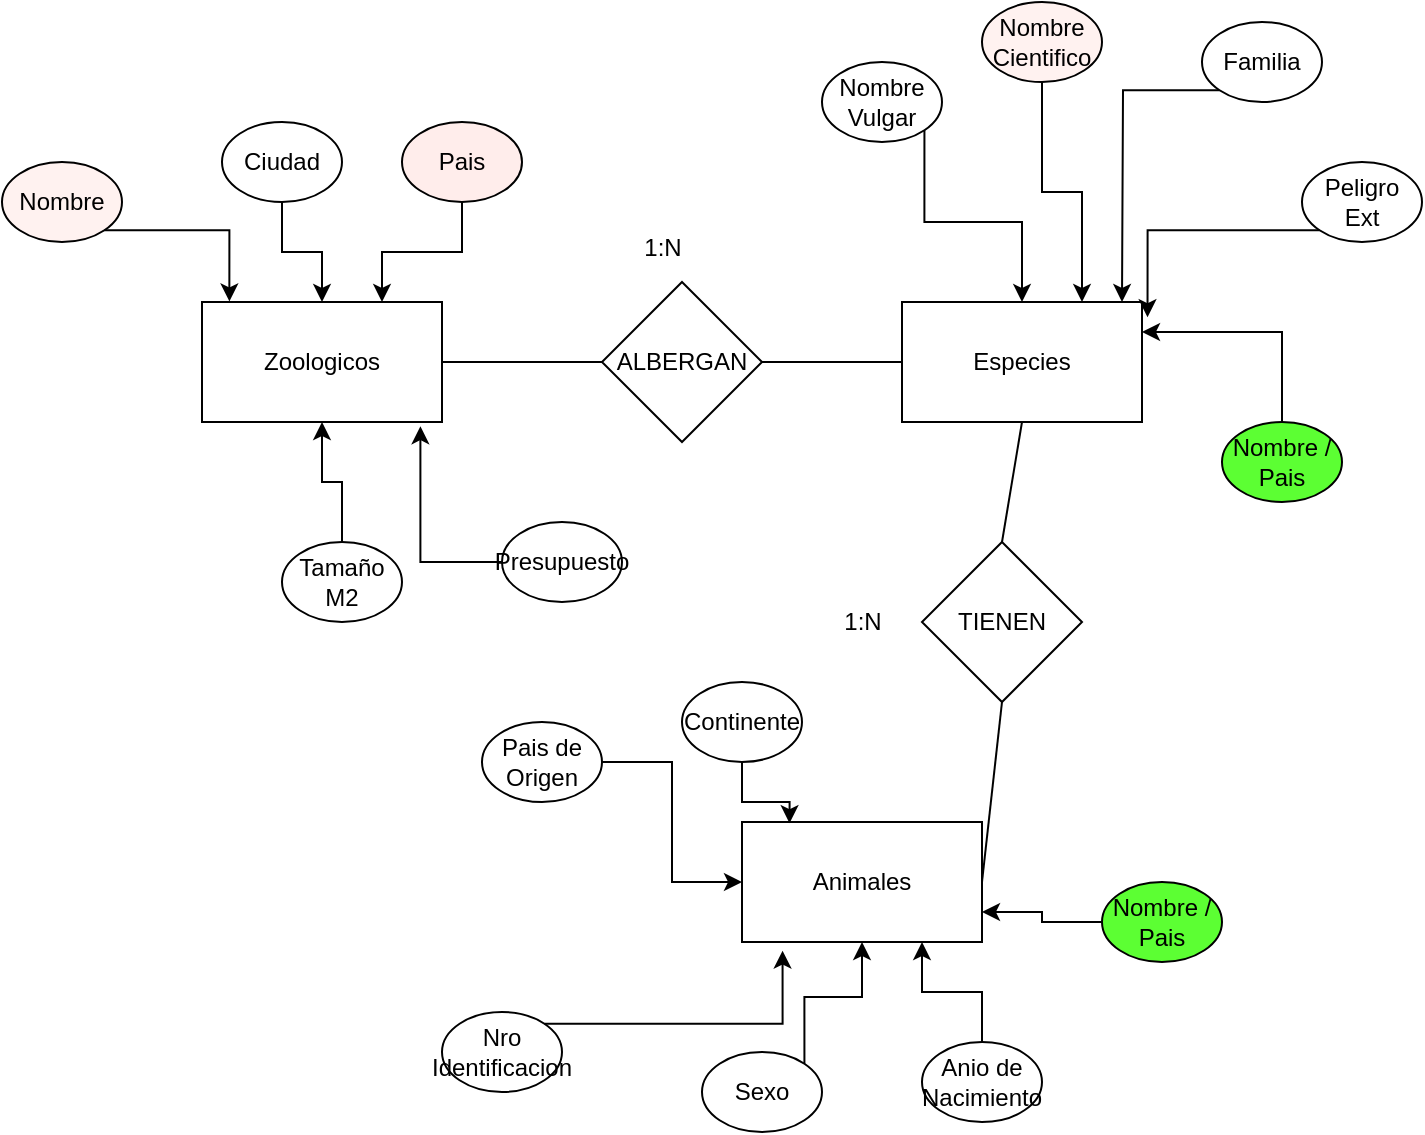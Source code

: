 <mxfile version="24.2.5" type="device">
  <diagram name="Página-1" id="6shjvbmy2iWBIF6uLS9M">
    <mxGraphModel dx="368" dy="481" grid="1" gridSize="10" guides="1" tooltips="1" connect="1" arrows="1" fold="1" page="1" pageScale="1" pageWidth="827" pageHeight="1169" math="0" shadow="0">
      <root>
        <mxCell id="0" />
        <mxCell id="1" parent="0" />
        <mxCell id="TnlG42twosxHgG-mna5g-1" value="Zoologicos" style="rounded=0;whiteSpace=wrap;html=1;" vertex="1" parent="1">
          <mxGeometry x="120" y="190" width="120" height="60" as="geometry" />
        </mxCell>
        <mxCell id="TnlG42twosxHgG-mna5g-2" value="Especies" style="rounded=0;whiteSpace=wrap;html=1;" vertex="1" parent="1">
          <mxGeometry x="470" y="190" width="120" height="60" as="geometry" />
        </mxCell>
        <mxCell id="TnlG42twosxHgG-mna5g-32" style="edgeStyle=orthogonalEdgeStyle;rounded=0;orthogonalLoop=1;jettySize=auto;html=1;entryX=0.5;entryY=0;entryDx=0;entryDy=0;" edge="1" parent="1" source="TnlG42twosxHgG-mna5g-3" target="TnlG42twosxHgG-mna5g-1">
          <mxGeometry relative="1" as="geometry" />
        </mxCell>
        <mxCell id="TnlG42twosxHgG-mna5g-3" value="Ciudad" style="ellipse;whiteSpace=wrap;html=1;" vertex="1" parent="1">
          <mxGeometry x="130" y="100" width="60" height="40" as="geometry" />
        </mxCell>
        <mxCell id="TnlG42twosxHgG-mna5g-31" style="edgeStyle=orthogonalEdgeStyle;rounded=0;orthogonalLoop=1;jettySize=auto;html=1;entryX=0.75;entryY=0;entryDx=0;entryDy=0;" edge="1" parent="1" source="TnlG42twosxHgG-mna5g-4" target="TnlG42twosxHgG-mna5g-1">
          <mxGeometry relative="1" as="geometry" />
        </mxCell>
        <mxCell id="TnlG42twosxHgG-mna5g-4" value="Pais" style="ellipse;whiteSpace=wrap;html=1;fillColor=#FFEDEB;" vertex="1" parent="1">
          <mxGeometry x="220" y="100" width="60" height="40" as="geometry" />
        </mxCell>
        <mxCell id="TnlG42twosxHgG-mna5g-5" value="Nombre" style="ellipse;whiteSpace=wrap;html=1;fillColor=#FFF2F0;" vertex="1" parent="1">
          <mxGeometry x="20" y="120" width="60" height="40" as="geometry" />
        </mxCell>
        <mxCell id="TnlG42twosxHgG-mna5g-8" value="Presupuesto" style="ellipse;whiteSpace=wrap;html=1;" vertex="1" parent="1">
          <mxGeometry x="270" y="300" width="60" height="40" as="geometry" />
        </mxCell>
        <mxCell id="TnlG42twosxHgG-mna5g-36" style="edgeStyle=orthogonalEdgeStyle;rounded=0;orthogonalLoop=1;jettySize=auto;html=1;exitX=0.5;exitY=0;exitDx=0;exitDy=0;entryX=0.5;entryY=1;entryDx=0;entryDy=0;" edge="1" parent="1" source="TnlG42twosxHgG-mna5g-9" target="TnlG42twosxHgG-mna5g-1">
          <mxGeometry relative="1" as="geometry" />
        </mxCell>
        <mxCell id="TnlG42twosxHgG-mna5g-9" value="Tamaño M2" style="ellipse;whiteSpace=wrap;html=1;" vertex="1" parent="1">
          <mxGeometry x="160" y="310" width="60" height="40" as="geometry" />
        </mxCell>
        <mxCell id="TnlG42twosxHgG-mna5g-11" value="ALBERGAN" style="rhombus;whiteSpace=wrap;html=1;" vertex="1" parent="1">
          <mxGeometry x="320" y="180" width="80" height="80" as="geometry" />
        </mxCell>
        <mxCell id="TnlG42twosxHgG-mna5g-30" style="edgeStyle=orthogonalEdgeStyle;rounded=0;orthogonalLoop=1;jettySize=auto;html=1;exitX=1;exitY=1;exitDx=0;exitDy=0;entryX=0.5;entryY=0;entryDx=0;entryDy=0;" edge="1" parent="1" source="TnlG42twosxHgG-mna5g-12" target="TnlG42twosxHgG-mna5g-2">
          <mxGeometry relative="1" as="geometry" />
        </mxCell>
        <mxCell id="TnlG42twosxHgG-mna5g-12" value="Nombre Vulgar" style="ellipse;whiteSpace=wrap;html=1;" vertex="1" parent="1">
          <mxGeometry x="430" y="70" width="60" height="40" as="geometry" />
        </mxCell>
        <mxCell id="TnlG42twosxHgG-mna5g-29" style="edgeStyle=orthogonalEdgeStyle;rounded=0;orthogonalLoop=1;jettySize=auto;html=1;entryX=0.75;entryY=0;entryDx=0;entryDy=0;" edge="1" parent="1" source="TnlG42twosxHgG-mna5g-13" target="TnlG42twosxHgG-mna5g-2">
          <mxGeometry relative="1" as="geometry" />
        </mxCell>
        <mxCell id="TnlG42twosxHgG-mna5g-13" value="Nombre Cientifico" style="ellipse;whiteSpace=wrap;html=1;fillColor=#FFF2F0;" vertex="1" parent="1">
          <mxGeometry x="510" y="40" width="60" height="40" as="geometry" />
        </mxCell>
        <mxCell id="TnlG42twosxHgG-mna5g-28" style="edgeStyle=orthogonalEdgeStyle;rounded=0;orthogonalLoop=1;jettySize=auto;html=1;exitX=0;exitY=1;exitDx=0;exitDy=0;" edge="1" parent="1" source="TnlG42twosxHgG-mna5g-14">
          <mxGeometry relative="1" as="geometry">
            <mxPoint x="580" y="190" as="targetPoint" />
          </mxGeometry>
        </mxCell>
        <mxCell id="TnlG42twosxHgG-mna5g-14" value="Familia" style="ellipse;whiteSpace=wrap;html=1;" vertex="1" parent="1">
          <mxGeometry x="620" y="50" width="60" height="40" as="geometry" />
        </mxCell>
        <mxCell id="TnlG42twosxHgG-mna5g-15" value="Peligro Ext" style="ellipse;whiteSpace=wrap;html=1;" vertex="1" parent="1">
          <mxGeometry x="670" y="120" width="60" height="40" as="geometry" />
        </mxCell>
        <mxCell id="TnlG42twosxHgG-mna5g-16" value="Nro Identificacion" style="ellipse;whiteSpace=wrap;html=1;" vertex="1" parent="1">
          <mxGeometry x="240" y="545" width="60" height="40" as="geometry" />
        </mxCell>
        <mxCell id="TnlG42twosxHgG-mna5g-52" style="edgeStyle=orthogonalEdgeStyle;rounded=0;orthogonalLoop=1;jettySize=auto;html=1;exitX=1;exitY=0;exitDx=0;exitDy=0;entryX=0.5;entryY=1;entryDx=0;entryDy=0;" edge="1" parent="1" source="TnlG42twosxHgG-mna5g-17" target="TnlG42twosxHgG-mna5g-41">
          <mxGeometry relative="1" as="geometry" />
        </mxCell>
        <mxCell id="TnlG42twosxHgG-mna5g-17" value="Sexo" style="ellipse;whiteSpace=wrap;html=1;" vertex="1" parent="1">
          <mxGeometry x="370" y="565" width="60" height="40" as="geometry" />
        </mxCell>
        <mxCell id="TnlG42twosxHgG-mna5g-53" style="edgeStyle=orthogonalEdgeStyle;rounded=0;orthogonalLoop=1;jettySize=auto;html=1;entryX=0.75;entryY=1;entryDx=0;entryDy=0;" edge="1" parent="1" source="TnlG42twosxHgG-mna5g-18" target="TnlG42twosxHgG-mna5g-41">
          <mxGeometry relative="1" as="geometry" />
        </mxCell>
        <mxCell id="TnlG42twosxHgG-mna5g-18" value="Anio de Nacimiento" style="ellipse;whiteSpace=wrap;html=1;" vertex="1" parent="1">
          <mxGeometry x="480" y="560" width="60" height="40" as="geometry" />
        </mxCell>
        <mxCell id="TnlG42twosxHgG-mna5g-50" style="edgeStyle=orthogonalEdgeStyle;rounded=0;orthogonalLoop=1;jettySize=auto;html=1;entryX=0;entryY=0.5;entryDx=0;entryDy=0;" edge="1" parent="1" source="TnlG42twosxHgG-mna5g-19" target="TnlG42twosxHgG-mna5g-41">
          <mxGeometry relative="1" as="geometry" />
        </mxCell>
        <mxCell id="TnlG42twosxHgG-mna5g-19" value="Pais de Origen" style="ellipse;whiteSpace=wrap;html=1;" vertex="1" parent="1">
          <mxGeometry x="260" y="400" width="60" height="40" as="geometry" />
        </mxCell>
        <mxCell id="TnlG42twosxHgG-mna5g-21" value="Continente" style="ellipse;whiteSpace=wrap;html=1;" vertex="1" parent="1">
          <mxGeometry x="360" y="380" width="60" height="40" as="geometry" />
        </mxCell>
        <mxCell id="TnlG42twosxHgG-mna5g-27" style="edgeStyle=orthogonalEdgeStyle;rounded=0;orthogonalLoop=1;jettySize=auto;html=1;exitX=0;exitY=1;exitDx=0;exitDy=0;entryX=1.023;entryY=0.127;entryDx=0;entryDy=0;entryPerimeter=0;" edge="1" parent="1" source="TnlG42twosxHgG-mna5g-15" target="TnlG42twosxHgG-mna5g-2">
          <mxGeometry relative="1" as="geometry" />
        </mxCell>
        <mxCell id="TnlG42twosxHgG-mna5g-33" style="edgeStyle=orthogonalEdgeStyle;rounded=0;orthogonalLoop=1;jettySize=auto;html=1;exitX=1;exitY=1;exitDx=0;exitDy=0;entryX=0.114;entryY=-0.005;entryDx=0;entryDy=0;entryPerimeter=0;" edge="1" parent="1" source="TnlG42twosxHgG-mna5g-5" target="TnlG42twosxHgG-mna5g-1">
          <mxGeometry relative="1" as="geometry" />
        </mxCell>
        <mxCell id="TnlG42twosxHgG-mna5g-37" style="edgeStyle=orthogonalEdgeStyle;rounded=0;orthogonalLoop=1;jettySize=auto;html=1;entryX=0.91;entryY=1.035;entryDx=0;entryDy=0;entryPerimeter=0;" edge="1" parent="1" source="TnlG42twosxHgG-mna5g-8" target="TnlG42twosxHgG-mna5g-1">
          <mxGeometry relative="1" as="geometry" />
        </mxCell>
        <mxCell id="TnlG42twosxHgG-mna5g-38" value="" style="endArrow=none;html=1;rounded=0;exitX=1;exitY=0.5;exitDx=0;exitDy=0;entryX=0;entryY=0.5;entryDx=0;entryDy=0;" edge="1" parent="1" source="TnlG42twosxHgG-mna5g-11" target="TnlG42twosxHgG-mna5g-2">
          <mxGeometry width="50" height="50" relative="1" as="geometry">
            <mxPoint x="470" y="280" as="sourcePoint" />
            <mxPoint x="520" y="230" as="targetPoint" />
          </mxGeometry>
        </mxCell>
        <mxCell id="TnlG42twosxHgG-mna5g-39" value="" style="endArrow=none;html=1;rounded=0;exitX=1;exitY=0.5;exitDx=0;exitDy=0;entryX=0;entryY=0.5;entryDx=0;entryDy=0;" edge="1" parent="1" source="TnlG42twosxHgG-mna5g-1" target="TnlG42twosxHgG-mna5g-11">
          <mxGeometry width="50" height="50" relative="1" as="geometry">
            <mxPoint x="470" y="280" as="sourcePoint" />
            <mxPoint x="310" y="220" as="targetPoint" />
          </mxGeometry>
        </mxCell>
        <mxCell id="TnlG42twosxHgG-mna5g-41" value="Animales" style="rounded=0;whiteSpace=wrap;html=1;" vertex="1" parent="1">
          <mxGeometry x="390" y="450" width="120" height="60" as="geometry" />
        </mxCell>
        <mxCell id="TnlG42twosxHgG-mna5g-42" value="TIENEN" style="rhombus;whiteSpace=wrap;html=1;" vertex="1" parent="1">
          <mxGeometry x="480" y="310" width="80" height="80" as="geometry" />
        </mxCell>
        <mxCell id="TnlG42twosxHgG-mna5g-43" style="edgeStyle=orthogonalEdgeStyle;rounded=0;orthogonalLoop=1;jettySize=auto;html=1;exitX=1;exitY=0;exitDx=0;exitDy=0;entryX=0.169;entryY=1.072;entryDx=0;entryDy=0;entryPerimeter=0;" edge="1" parent="1" source="TnlG42twosxHgG-mna5g-16" target="TnlG42twosxHgG-mna5g-41">
          <mxGeometry relative="1" as="geometry" />
        </mxCell>
        <mxCell id="TnlG42twosxHgG-mna5g-45" value="" style="endArrow=none;html=1;rounded=0;entryX=0.5;entryY=1;entryDx=0;entryDy=0;exitX=1;exitY=0.5;exitDx=0;exitDy=0;" edge="1" parent="1" source="TnlG42twosxHgG-mna5g-41" target="TnlG42twosxHgG-mna5g-42">
          <mxGeometry width="50" height="50" relative="1" as="geometry">
            <mxPoint x="470" y="430" as="sourcePoint" />
            <mxPoint x="520" y="380" as="targetPoint" />
          </mxGeometry>
        </mxCell>
        <mxCell id="TnlG42twosxHgG-mna5g-46" value="" style="endArrow=none;html=1;rounded=0;entryX=0.5;entryY=0;entryDx=0;entryDy=0;exitX=0.5;exitY=1;exitDx=0;exitDy=0;" edge="1" parent="1" source="TnlG42twosxHgG-mna5g-2" target="TnlG42twosxHgG-mna5g-42">
          <mxGeometry width="50" height="50" relative="1" as="geometry">
            <mxPoint x="470" y="430" as="sourcePoint" />
            <mxPoint x="520" y="380" as="targetPoint" />
          </mxGeometry>
        </mxCell>
        <mxCell id="TnlG42twosxHgG-mna5g-48" style="edgeStyle=orthogonalEdgeStyle;rounded=0;orthogonalLoop=1;jettySize=auto;html=1;entryX=1;entryY=0.25;entryDx=0;entryDy=0;exitX=0.5;exitY=0;exitDx=0;exitDy=0;" edge="1" parent="1" source="TnlG42twosxHgG-mna5g-58" target="TnlG42twosxHgG-mna5g-2">
          <mxGeometry relative="1" as="geometry">
            <mxPoint x="690" y="210" as="sourcePoint" />
          </mxGeometry>
        </mxCell>
        <mxCell id="TnlG42twosxHgG-mna5g-49" style="edgeStyle=orthogonalEdgeStyle;rounded=0;orthogonalLoop=1;jettySize=auto;html=1;entryX=0.198;entryY=0.01;entryDx=0;entryDy=0;entryPerimeter=0;" edge="1" parent="1" source="TnlG42twosxHgG-mna5g-21" target="TnlG42twosxHgG-mna5g-41">
          <mxGeometry relative="1" as="geometry" />
        </mxCell>
        <mxCell id="TnlG42twosxHgG-mna5g-55" value="1:N" style="text;html=1;align=center;verticalAlign=middle;resizable=0;points=[];autosize=1;strokeColor=none;fillColor=none;" vertex="1" parent="1">
          <mxGeometry x="330" y="148" width="40" height="30" as="geometry" />
        </mxCell>
        <mxCell id="TnlG42twosxHgG-mna5g-56" value="1:N" style="text;html=1;align=center;verticalAlign=middle;resizable=0;points=[];autosize=1;strokeColor=none;fillColor=none;" vertex="1" parent="1">
          <mxGeometry x="430" y="335" width="40" height="30" as="geometry" />
        </mxCell>
        <mxCell id="TnlG42twosxHgG-mna5g-58" value="Nombre / Pais" style="ellipse;whiteSpace=wrap;html=1;fillColor=#5CFF33;" vertex="1" parent="1">
          <mxGeometry x="630" y="250" width="60" height="40" as="geometry" />
        </mxCell>
        <mxCell id="TnlG42twosxHgG-mna5g-60" style="edgeStyle=orthogonalEdgeStyle;rounded=0;orthogonalLoop=1;jettySize=auto;html=1;entryX=1;entryY=0.75;entryDx=0;entryDy=0;" edge="1" parent="1" source="TnlG42twosxHgG-mna5g-59" target="TnlG42twosxHgG-mna5g-41">
          <mxGeometry relative="1" as="geometry" />
        </mxCell>
        <mxCell id="TnlG42twosxHgG-mna5g-59" value="Nombre / Pais" style="ellipse;whiteSpace=wrap;html=1;fillColor=#5CFF33;" vertex="1" parent="1">
          <mxGeometry x="570" y="480" width="60" height="40" as="geometry" />
        </mxCell>
      </root>
    </mxGraphModel>
  </diagram>
</mxfile>
